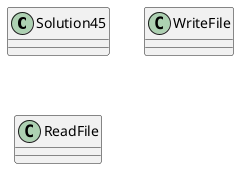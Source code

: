 @startuml
'https://plantuml.com/class-diagram


class Solution45 {

}

class WriteFile {

}

class ReadFile {

}

@enduml